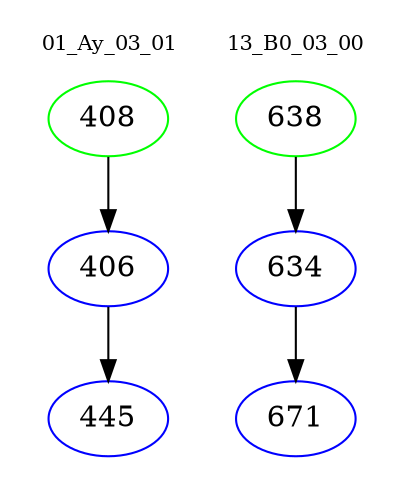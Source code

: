 digraph{
subgraph cluster_0 {
color = white
label = "01_Ay_03_01";
fontsize=10;
T0_408 [label="408", color="green"]
T0_408 -> T0_406 [color="black"]
T0_406 [label="406", color="blue"]
T0_406 -> T0_445 [color="black"]
T0_445 [label="445", color="blue"]
}
subgraph cluster_1 {
color = white
label = "13_B0_03_00";
fontsize=10;
T1_638 [label="638", color="green"]
T1_638 -> T1_634 [color="black"]
T1_634 [label="634", color="blue"]
T1_634 -> T1_671 [color="black"]
T1_671 [label="671", color="blue"]
}
}

